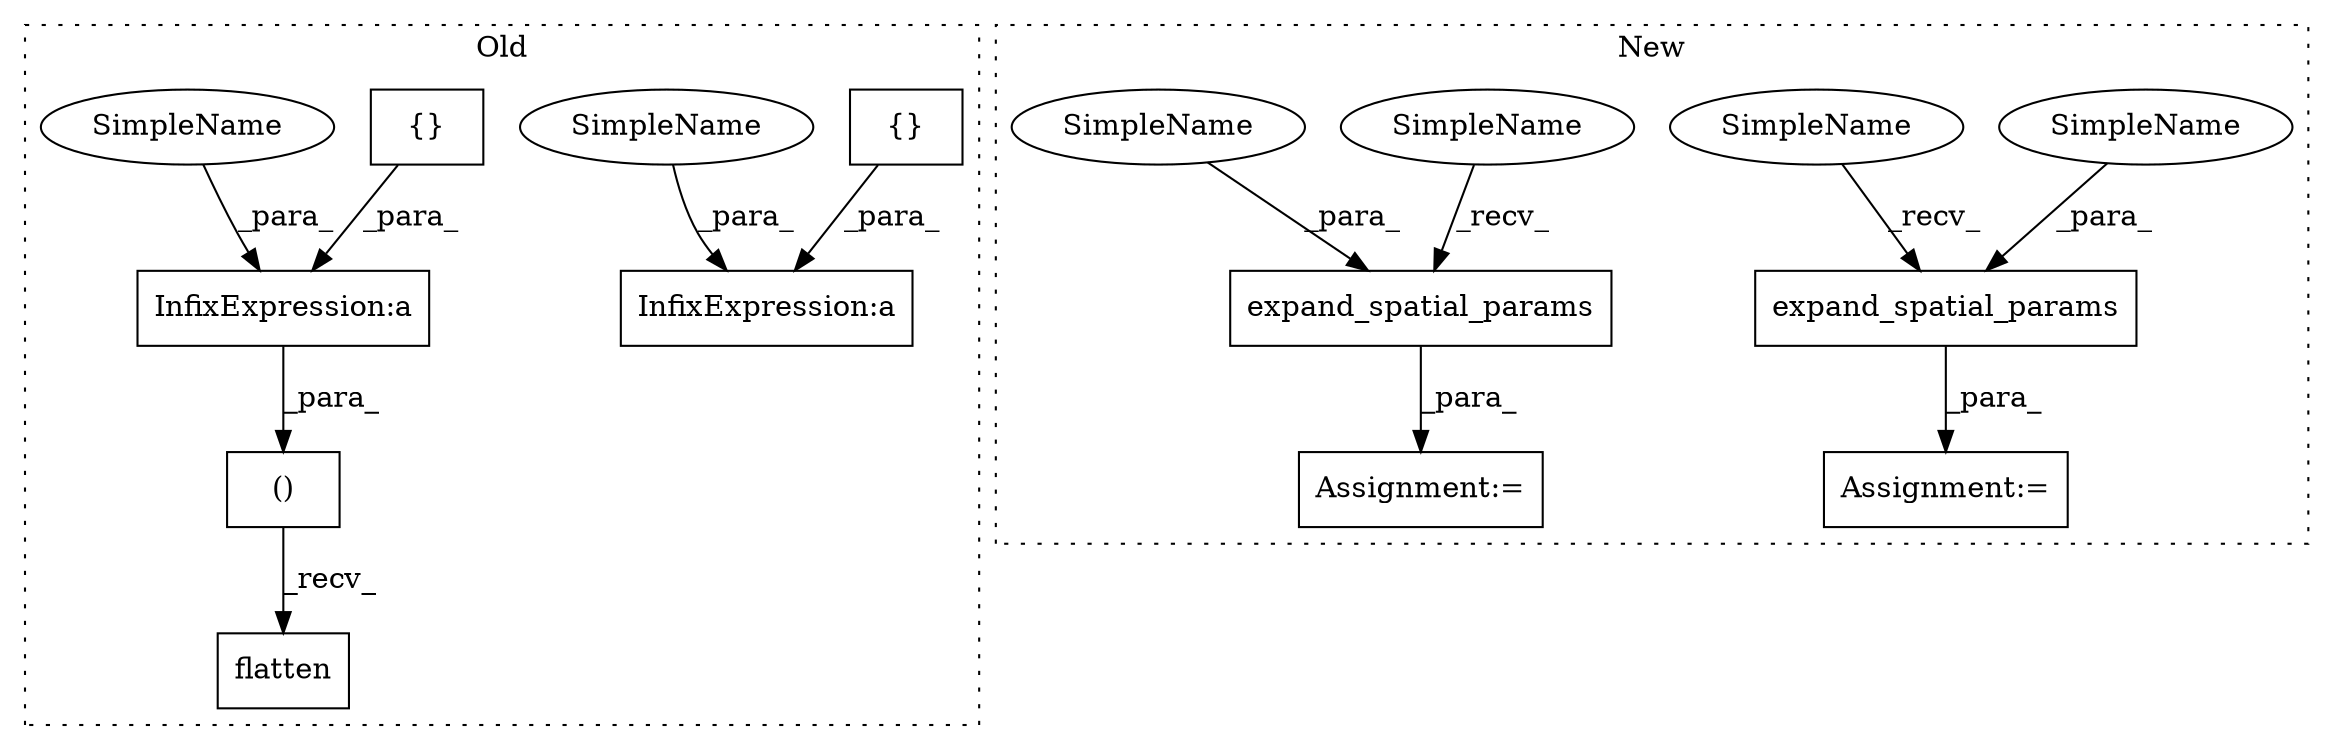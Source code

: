digraph G {
subgraph cluster0 {
1 [label="{}" a="4" s="4767,4784" l="1,1" shape="box"];
4 [label="()" a="106" s="4757" l="105" shape="box"];
5 [label="flatten" a="32" s="4865" l="9" shape="box"];
8 [label="InfixExpression:a" a="27" s="4785" l="3" shape="box"];
9 [label="InfixExpression:a" a="27" s="4927" l="3" shape="box"];
10 [label="{}" a="4" s="4914,4926" l="1,1" shape="box"];
11 [label="SimpleName" a="42" s="4930" l="12" shape="ellipse"];
12 [label="SimpleName" a="42" s="4788" l="12" shape="ellipse"];
label = "Old";
style="dotted";
}
subgraph cluster1 {
2 [label="expand_spatial_params" a="32" s="4912,4963" l="22,1" shape="box"];
3 [label="Assignment:=" a="7" s="4981" l="1" shape="box"];
6 [label="expand_spatial_params" a="32" s="5159,5207" l="22,1" shape="box"];
7 [label="Assignment:=" a="7" s="5147" l="1" shape="box"];
13 [label="SimpleName" a="42" s="5195" l="12" shape="ellipse"];
14 [label="SimpleName" a="42" s="4951" l="12" shape="ellipse"];
15 [label="SimpleName" a="42" s="5148" l="10" shape="ellipse"];
16 [label="SimpleName" a="42" s="4901" l="10" shape="ellipse"];
label = "New";
style="dotted";
}
1 -> 8 [label="_para_"];
2 -> 3 [label="_para_"];
4 -> 5 [label="_recv_"];
6 -> 7 [label="_para_"];
8 -> 4 [label="_para_"];
10 -> 9 [label="_para_"];
11 -> 9 [label="_para_"];
12 -> 8 [label="_para_"];
13 -> 6 [label="_para_"];
14 -> 2 [label="_para_"];
15 -> 6 [label="_recv_"];
16 -> 2 [label="_recv_"];
}